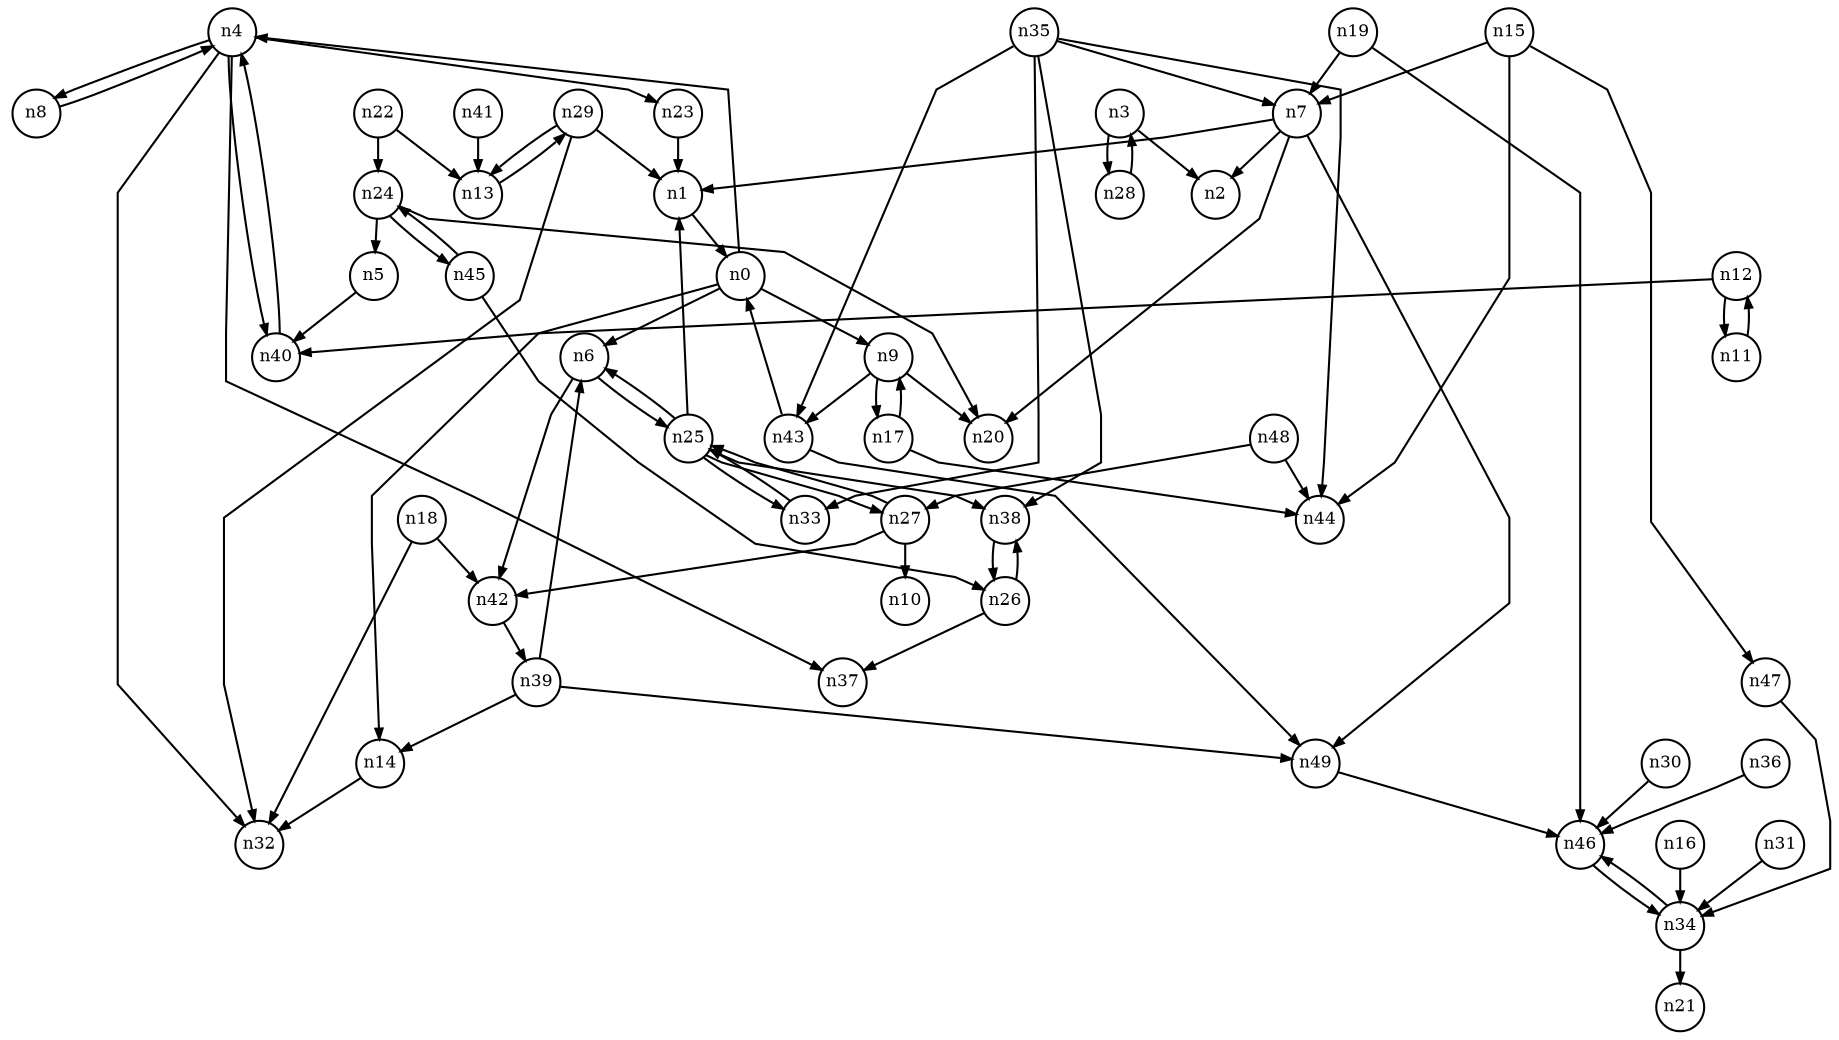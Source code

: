 digraph G{
splines=polyline;
ranksep=0.22;
nodesep=0.22;
nodesize=0.16;
fontsize=8
edge [arrowsize=0.5]
node [fontsize=8 shape=circle width=0.32 fixedsize=shape];

n4 -> n8
n4 -> n23
n4 -> n32
n4 -> n37
n4 -> n40
n0 -> n4
n0 -> n6
n0 -> n9
n0 -> n14
n6 -> n42
n6 -> n25
n9 -> n20
n9 -> n43
n9 -> n17
n14 -> n32
n3 -> n2
n3 -> n28
n28 -> n3
n8 -> n4
n23 -> n1
n40 -> n4
n5 -> n40
n42 -> n39
n1 -> n0
n7 -> n1
n7 -> n2
n7 -> n20
n7 -> n49
n49 -> n46
n43 -> n49
n43 -> n0
n12 -> n40
n12 -> n11
n11 -> n12
n15 -> n7
n15 -> n44
n15 -> n47
n47 -> n34
n34 -> n21
n34 -> n46
n16 -> n34
n17 -> n9
n17 -> n44
n18 -> n32
n18 -> n42
n19 -> n7
n19 -> n46
n46 -> n34
n13 -> n29
n22 -> n13
n22 -> n24
n24 -> n5
n24 -> n20
n24 -> n45
n45 -> n26
n45 -> n24
n25 -> n1
n25 -> n6
n25 -> n27
n25 -> n33
n25 -> n38
n27 -> n10
n27 -> n42
n27 -> n25
n33 -> n25
n38 -> n26
n26 -> n37
n26 -> n38
n29 -> n1
n29 -> n13
n29 -> n32
n30 -> n46
n31 -> n34
n35 -> n7
n35 -> n33
n35 -> n38
n35 -> n43
n35 -> n44
n36 -> n46
n39 -> n6
n39 -> n14
n39 -> n49
n41 -> n13
n48 -> n27
n48 -> n44
}

